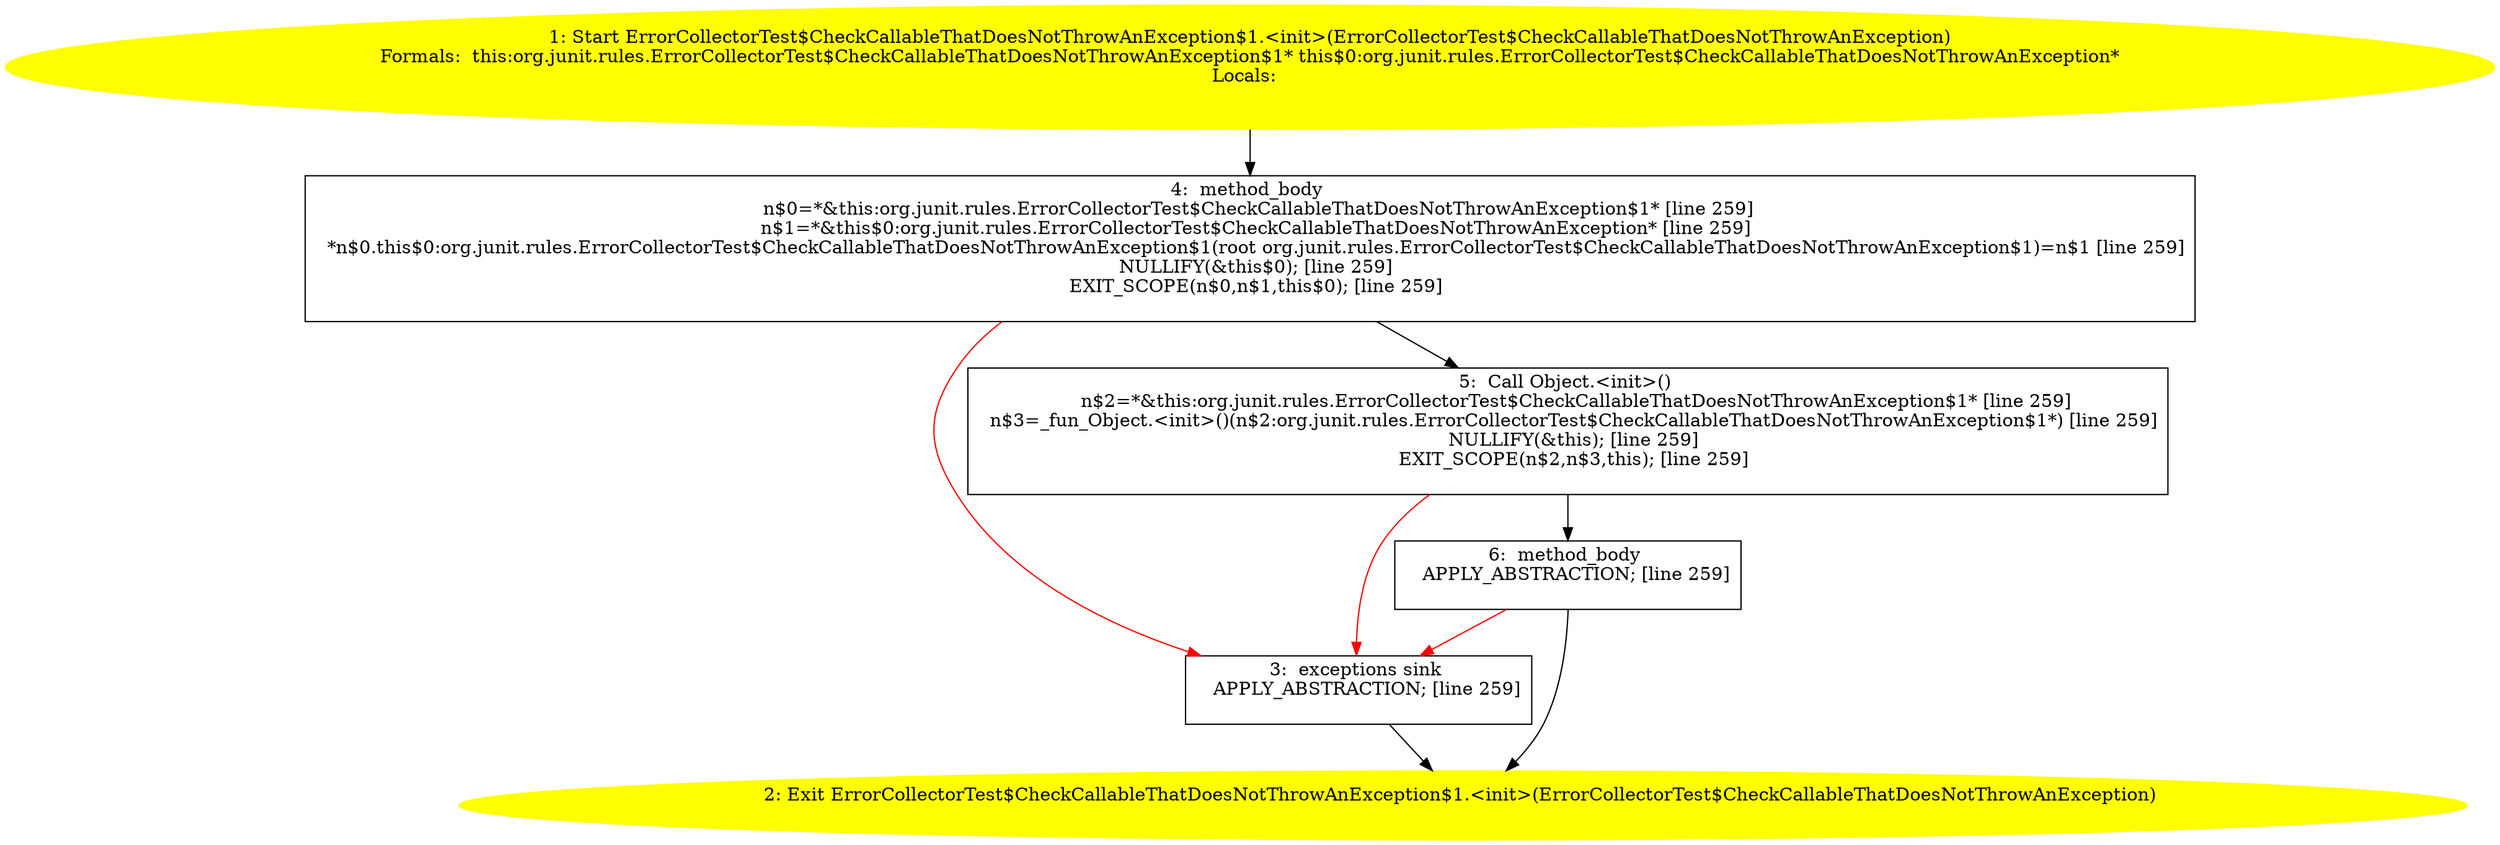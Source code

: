 /* @generated */
digraph cfg {
"org.junit.rules.ErrorCollectorTest$CheckCallableThatDoesNotThrowAnException$1.<init>(org.junit.rules.09caccc824e3e1a46100ae5cacecd0ba_1" [label="1: Start ErrorCollectorTest$CheckCallableThatDoesNotThrowAnException$1.<init>(ErrorCollectorTest$CheckCallableThatDoesNotThrowAnException)\nFormals:  this:org.junit.rules.ErrorCollectorTest$CheckCallableThatDoesNotThrowAnException$1* this$0:org.junit.rules.ErrorCollectorTest$CheckCallableThatDoesNotThrowAnException*\nLocals:  \n  " color=yellow style=filled]
	

	 "org.junit.rules.ErrorCollectorTest$CheckCallableThatDoesNotThrowAnException$1.<init>(org.junit.rules.09caccc824e3e1a46100ae5cacecd0ba_1" -> "org.junit.rules.ErrorCollectorTest$CheckCallableThatDoesNotThrowAnException$1.<init>(org.junit.rules.09caccc824e3e1a46100ae5cacecd0ba_4" ;
"org.junit.rules.ErrorCollectorTest$CheckCallableThatDoesNotThrowAnException$1.<init>(org.junit.rules.09caccc824e3e1a46100ae5cacecd0ba_2" [label="2: Exit ErrorCollectorTest$CheckCallableThatDoesNotThrowAnException$1.<init>(ErrorCollectorTest$CheckCallableThatDoesNotThrowAnException) \n  " color=yellow style=filled]
	

"org.junit.rules.ErrorCollectorTest$CheckCallableThatDoesNotThrowAnException$1.<init>(org.junit.rules.09caccc824e3e1a46100ae5cacecd0ba_3" [label="3:  exceptions sink \n   APPLY_ABSTRACTION; [line 259]\n " shape="box"]
	

	 "org.junit.rules.ErrorCollectorTest$CheckCallableThatDoesNotThrowAnException$1.<init>(org.junit.rules.09caccc824e3e1a46100ae5cacecd0ba_3" -> "org.junit.rules.ErrorCollectorTest$CheckCallableThatDoesNotThrowAnException$1.<init>(org.junit.rules.09caccc824e3e1a46100ae5cacecd0ba_2" ;
"org.junit.rules.ErrorCollectorTest$CheckCallableThatDoesNotThrowAnException$1.<init>(org.junit.rules.09caccc824e3e1a46100ae5cacecd0ba_4" [label="4:  method_body \n   n$0=*&this:org.junit.rules.ErrorCollectorTest$CheckCallableThatDoesNotThrowAnException$1* [line 259]\n  n$1=*&this$0:org.junit.rules.ErrorCollectorTest$CheckCallableThatDoesNotThrowAnException* [line 259]\n  *n$0.this$0:org.junit.rules.ErrorCollectorTest$CheckCallableThatDoesNotThrowAnException$1(root org.junit.rules.ErrorCollectorTest$CheckCallableThatDoesNotThrowAnException$1)=n$1 [line 259]\n  NULLIFY(&this$0); [line 259]\n  EXIT_SCOPE(n$0,n$1,this$0); [line 259]\n " shape="box"]
	

	 "org.junit.rules.ErrorCollectorTest$CheckCallableThatDoesNotThrowAnException$1.<init>(org.junit.rules.09caccc824e3e1a46100ae5cacecd0ba_4" -> "org.junit.rules.ErrorCollectorTest$CheckCallableThatDoesNotThrowAnException$1.<init>(org.junit.rules.09caccc824e3e1a46100ae5cacecd0ba_5" ;
	 "org.junit.rules.ErrorCollectorTest$CheckCallableThatDoesNotThrowAnException$1.<init>(org.junit.rules.09caccc824e3e1a46100ae5cacecd0ba_4" -> "org.junit.rules.ErrorCollectorTest$CheckCallableThatDoesNotThrowAnException$1.<init>(org.junit.rules.09caccc824e3e1a46100ae5cacecd0ba_3" [color="red" ];
"org.junit.rules.ErrorCollectorTest$CheckCallableThatDoesNotThrowAnException$1.<init>(org.junit.rules.09caccc824e3e1a46100ae5cacecd0ba_5" [label="5:  Call Object.<init>() \n   n$2=*&this:org.junit.rules.ErrorCollectorTest$CheckCallableThatDoesNotThrowAnException$1* [line 259]\n  n$3=_fun_Object.<init>()(n$2:org.junit.rules.ErrorCollectorTest$CheckCallableThatDoesNotThrowAnException$1*) [line 259]\n  NULLIFY(&this); [line 259]\n  EXIT_SCOPE(n$2,n$3,this); [line 259]\n " shape="box"]
	

	 "org.junit.rules.ErrorCollectorTest$CheckCallableThatDoesNotThrowAnException$1.<init>(org.junit.rules.09caccc824e3e1a46100ae5cacecd0ba_5" -> "org.junit.rules.ErrorCollectorTest$CheckCallableThatDoesNotThrowAnException$1.<init>(org.junit.rules.09caccc824e3e1a46100ae5cacecd0ba_6" ;
	 "org.junit.rules.ErrorCollectorTest$CheckCallableThatDoesNotThrowAnException$1.<init>(org.junit.rules.09caccc824e3e1a46100ae5cacecd0ba_5" -> "org.junit.rules.ErrorCollectorTest$CheckCallableThatDoesNotThrowAnException$1.<init>(org.junit.rules.09caccc824e3e1a46100ae5cacecd0ba_3" [color="red" ];
"org.junit.rules.ErrorCollectorTest$CheckCallableThatDoesNotThrowAnException$1.<init>(org.junit.rules.09caccc824e3e1a46100ae5cacecd0ba_6" [label="6:  method_body \n   APPLY_ABSTRACTION; [line 259]\n " shape="box"]
	

	 "org.junit.rules.ErrorCollectorTest$CheckCallableThatDoesNotThrowAnException$1.<init>(org.junit.rules.09caccc824e3e1a46100ae5cacecd0ba_6" -> "org.junit.rules.ErrorCollectorTest$CheckCallableThatDoesNotThrowAnException$1.<init>(org.junit.rules.09caccc824e3e1a46100ae5cacecd0ba_2" ;
	 "org.junit.rules.ErrorCollectorTest$CheckCallableThatDoesNotThrowAnException$1.<init>(org.junit.rules.09caccc824e3e1a46100ae5cacecd0ba_6" -> "org.junit.rules.ErrorCollectorTest$CheckCallableThatDoesNotThrowAnException$1.<init>(org.junit.rules.09caccc824e3e1a46100ae5cacecd0ba_3" [color="red" ];
}
